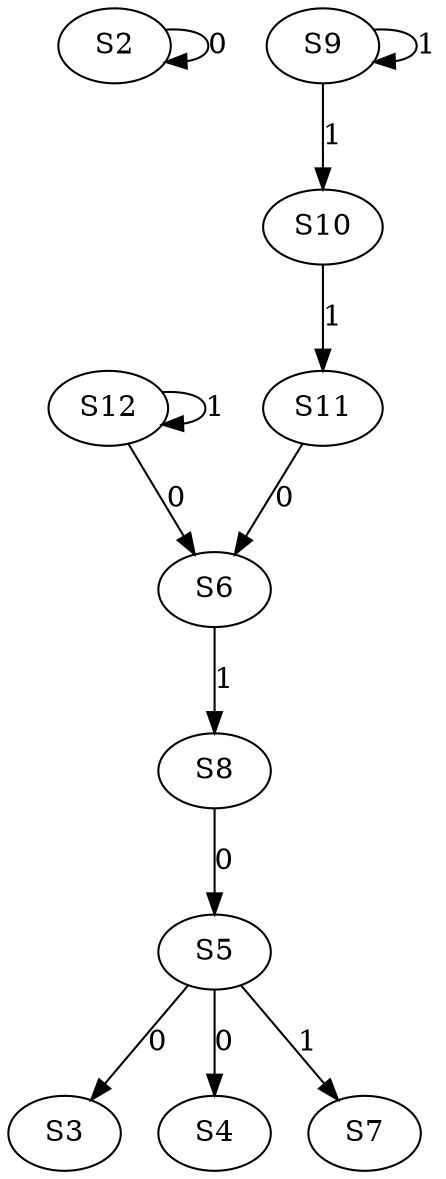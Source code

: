 strict digraph {
	S2 -> S2 [ label = 0 ];
	S5 -> S3 [ label = 0 ];
	S5 -> S4 [ label = 0 ];
	S8 -> S5 [ label = 0 ];
	S12 -> S6 [ label = 0 ];
	S5 -> S7 [ label = 1 ];
	S6 -> S8 [ label = 1 ];
	S9 -> S9 [ label = 1 ];
	S9 -> S10 [ label = 1 ];
	S10 -> S11 [ label = 1 ];
	S12 -> S12 [ label = 1 ];
	S11 -> S6 [ label = 0 ];
}